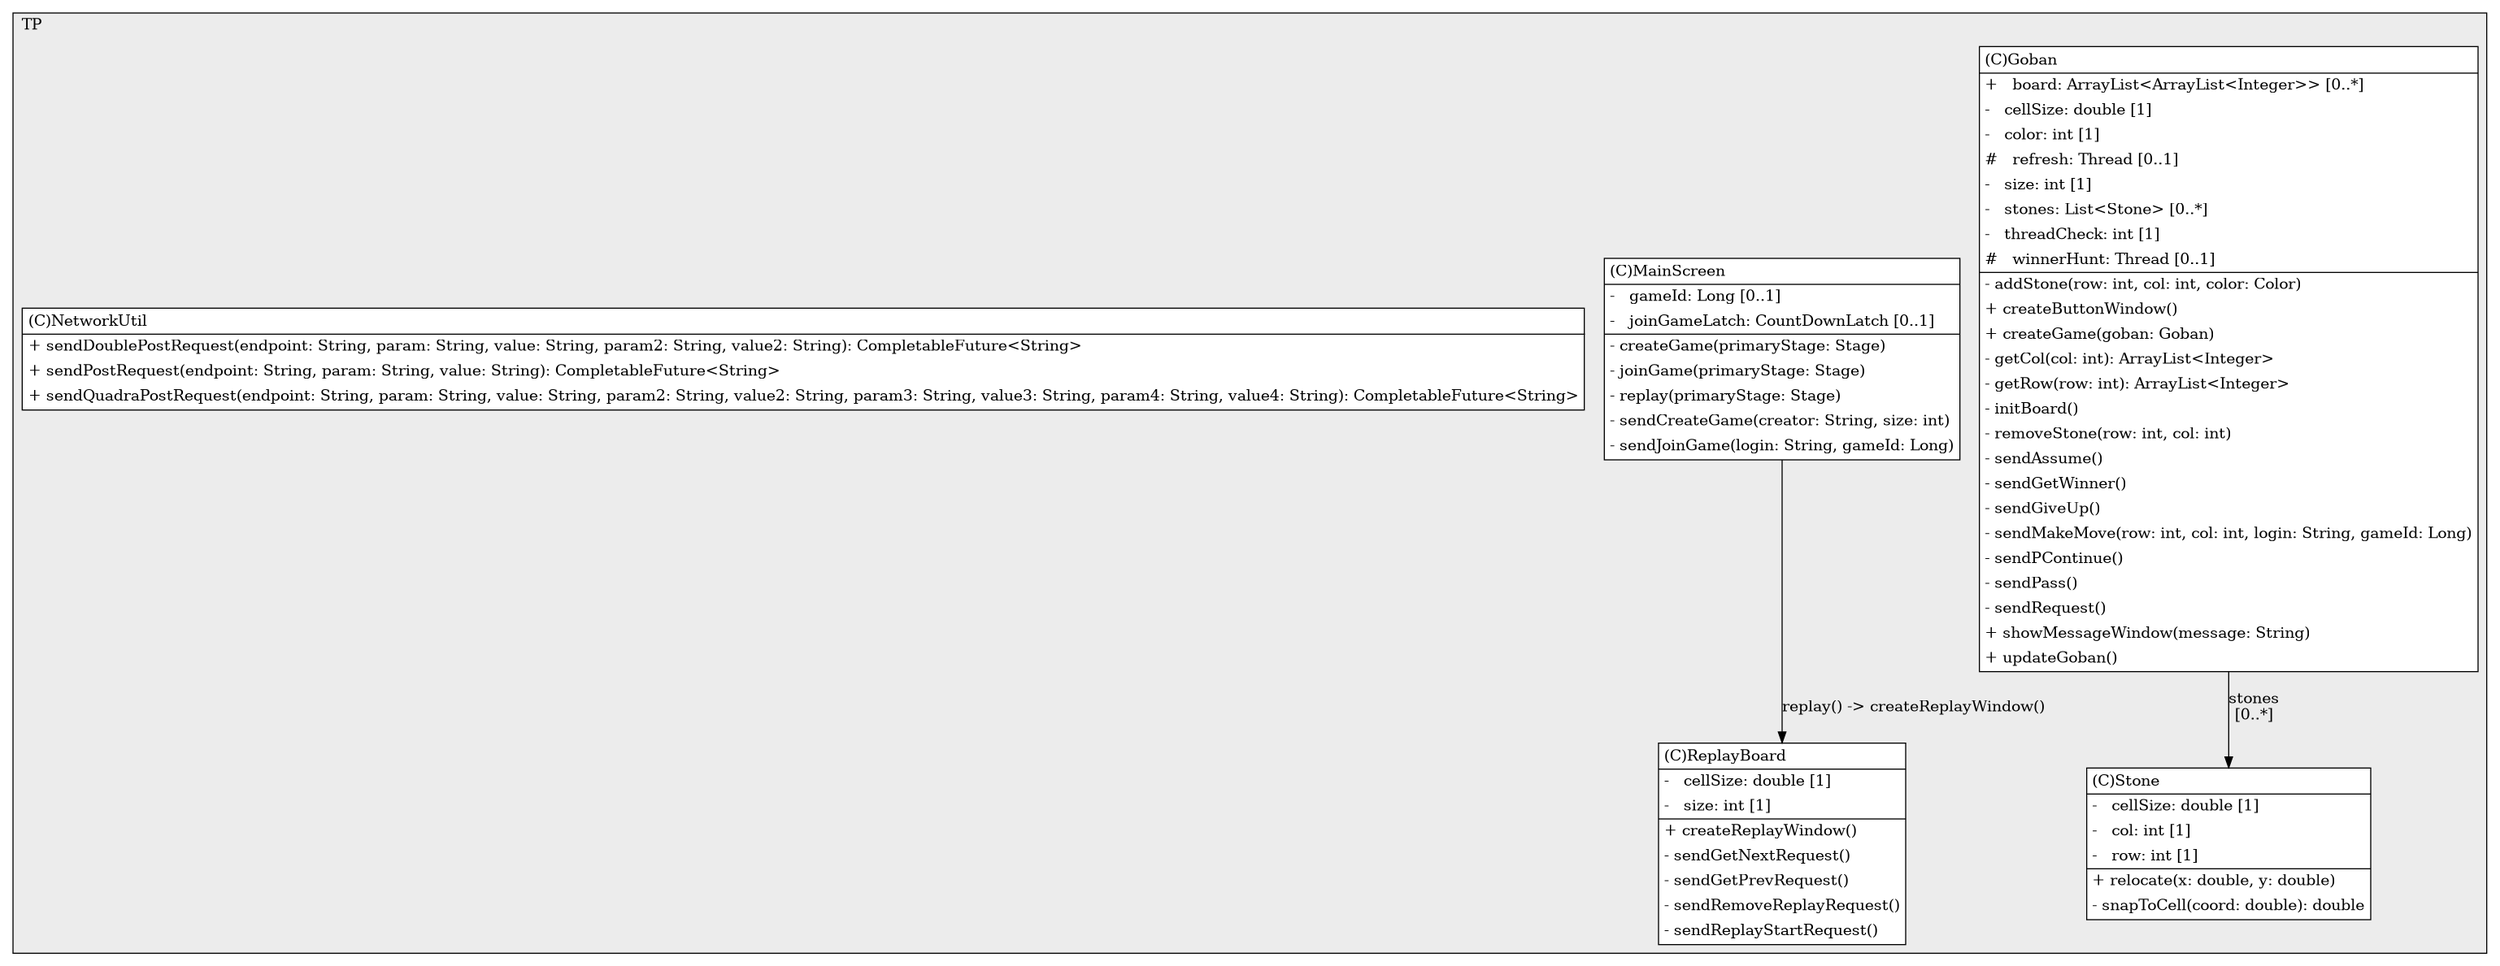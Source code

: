 @startuml

/' diagram meta data start
config=StructureConfiguration;
{
  "projectClassification": {
    "searchMode": "OpenProject", // OpenProject, AllProjects
    "includedProjects": "",
    "pathEndKeywords": "*.impl",
    "isClientPath": "",
    "isClientName": "",
    "isTestPath": "",
    "isTestName": "",
    "isMappingPath": "",
    "isMappingName": "",
    "isDataAccessPath": "",
    "isDataAccessName": "",
    "isDataStructurePath": "",
    "isDataStructureName": "",
    "isInterfaceStructuresPath": "",
    "isInterfaceStructuresName": "",
    "isEntryPointPath": "",
    "isEntryPointName": "",
    "treatFinalFieldsAsMandatory": false
  },
  "graphRestriction": {
    "classPackageExcludeFilter": "",
    "classPackageIncludeFilter": "",
    "classNameExcludeFilter": "",
    "classNameIncludeFilter": "",
    "methodNameExcludeFilter": "",
    "methodNameIncludeFilter": "",
    "removeByInheritance": "", // inheritance/annotation based filtering is done in a second step
    "removeByAnnotation": "",
    "removeByClassPackage": "", // cleanup the graph after inheritance/annotation based filtering is done
    "removeByClassName": "",
    "cutMappings": false,
    "cutEnum": true,
    "cutTests": true,
    "cutClient": true,
    "cutDataAccess": false,
    "cutInterfaceStructures": false,
    "cutDataStructures": false,
    "cutGetterAndSetter": true,
    "cutConstructors": true
  },
  "graphTraversal": {
    "forwardDepth": 3,
    "backwardDepth": 3,
    "classPackageExcludeFilter": "",
    "classPackageIncludeFilter": "",
    "classNameExcludeFilter": "",
    "classNameIncludeFilter": "",
    "methodNameExcludeFilter": "",
    "methodNameIncludeFilter": "",
    "hideMappings": false,
    "hideDataStructures": false,
    "hidePrivateMethods": true,
    "hideInterfaceCalls": true, // indirection: implementation -> interface (is hidden) -> implementation
    "onlyShowApplicationEntryPoints": false, // root node is included
    "useMethodCallsForStructureDiagram": "ForwardOnly" // ForwardOnly, BothDirections, No
  },
  "details": {
    "aggregation": "GroupByClass", // ByClass, GroupByClass, None
    "showClassGenericTypes": true,
    "showMethods": true,
    "showMethodParameterNames": true,
    "showMethodParameterTypes": true,
    "showMethodReturnType": true,
    "showPackageLevels": 2,
    "showDetailedClassStructure": true
  },
  "rootClass": "com.TP.MainScreen",
  "extensionCallbackMethod": "" // qualified.class.name#methodName - signature: public static String method(String)
}
diagram meta data end '/



digraph g {
    rankdir="TB"
    splines=polyline
    

'nodes 
subgraph cluster_2684 { 
   	label=TP
	labeljust=l
	fillcolor="#ececec"
	style=filled
   
   Goban1354876407[
	label=<<TABLE BORDER="1" CELLBORDER="0" CELLPADDING="4" CELLSPACING="0">
<TR><TD ALIGN="LEFT" >(C)Goban</TD></TR>
<HR/>
<TR><TD ALIGN="LEFT" >+   board: ArrayList&lt;ArrayList&lt;Integer&gt;&gt; [0..*]</TD></TR>
<TR><TD ALIGN="LEFT" >-   cellSize: double [1]</TD></TR>
<TR><TD ALIGN="LEFT" >-   color: int [1]</TD></TR>
<TR><TD ALIGN="LEFT" >#   refresh: Thread [0..1]</TD></TR>
<TR><TD ALIGN="LEFT" >-   size: int [1]</TD></TR>
<TR><TD ALIGN="LEFT" >-   stones: List&lt;Stone&gt; [0..*]</TD></TR>
<TR><TD ALIGN="LEFT" >-   threadCheck: int [1]</TD></TR>
<TR><TD ALIGN="LEFT" >#   winnerHunt: Thread [0..1]</TD></TR>
<HR/>
<TR><TD ALIGN="LEFT" >- addStone(row: int, col: int, color: Color)</TD></TR>
<TR><TD ALIGN="LEFT" >+ createButtonWindow()</TD></TR>
<TR><TD ALIGN="LEFT" >+ createGame(goban: Goban)</TD></TR>
<TR><TD ALIGN="LEFT" >- getCol(col: int): ArrayList&lt;Integer&gt;</TD></TR>
<TR><TD ALIGN="LEFT" >- getRow(row: int): ArrayList&lt;Integer&gt;</TD></TR>
<TR><TD ALIGN="LEFT" >- initBoard()</TD></TR>
<TR><TD ALIGN="LEFT" >- removeStone(row: int, col: int)</TD></TR>
<TR><TD ALIGN="LEFT" >- sendAssume()</TD></TR>
<TR><TD ALIGN="LEFT" >- sendGetWinner()</TD></TR>
<TR><TD ALIGN="LEFT" >- sendGiveUp()</TD></TR>
<TR><TD ALIGN="LEFT" >- sendMakeMove(row: int, col: int, login: String, gameId: Long)</TD></TR>
<TR><TD ALIGN="LEFT" >- sendPContinue()</TD></TR>
<TR><TD ALIGN="LEFT" >- sendPass()</TD></TR>
<TR><TD ALIGN="LEFT" >- sendRequest()</TD></TR>
<TR><TD ALIGN="LEFT" >+ showMessageWindow(message: String)</TD></TR>
<TR><TD ALIGN="LEFT" >+ updateGoban()</TD></TR>
</TABLE>>
	style=filled
	margin=0
	shape=plaintext
	fillcolor="#FFFFFF"
];

MainScreen1354876407[
	label=<<TABLE BORDER="1" CELLBORDER="0" CELLPADDING="4" CELLSPACING="0">
<TR><TD ALIGN="LEFT" >(C)MainScreen</TD></TR>
<HR/>
<TR><TD ALIGN="LEFT" >-   gameId: Long [0..1]</TD></TR>
<TR><TD ALIGN="LEFT" >-   joinGameLatch: CountDownLatch [0..1]</TD></TR>
<HR/>
<TR><TD ALIGN="LEFT" >- createGame(primaryStage: Stage)</TD></TR>
<TR><TD ALIGN="LEFT" >- joinGame(primaryStage: Stage)</TD></TR>
<TR><TD ALIGN="LEFT" >- replay(primaryStage: Stage)</TD></TR>
<TR><TD ALIGN="LEFT" >- sendCreateGame(creator: String, size: int)</TD></TR>
<TR><TD ALIGN="LEFT" >- sendJoinGame(login: String, gameId: Long)</TD></TR>
</TABLE>>
	style=filled
	margin=0
	shape=plaintext
	fillcolor="#FFFFFF"
];

NetworkUtil1354876407[
	label=<<TABLE BORDER="1" CELLBORDER="0" CELLPADDING="4" CELLSPACING="0">
<TR><TD ALIGN="LEFT" >(C)NetworkUtil</TD></TR>
<HR/>
<TR><TD ALIGN="LEFT" >+ sendDoublePostRequest(endpoint: String, param: String, value: String, param2: String, value2: String): CompletableFuture&lt;String&gt;</TD></TR>
<TR><TD ALIGN="LEFT" >+ sendPostRequest(endpoint: String, param: String, value: String): CompletableFuture&lt;String&gt;</TD></TR>
<TR><TD ALIGN="LEFT" >+ sendQuadraPostRequest(endpoint: String, param: String, value: String, param2: String, value2: String, param3: String, value3: String, param4: String, value4: String): CompletableFuture&lt;String&gt;</TD></TR>
</TABLE>>
	style=filled
	margin=0
	shape=plaintext
	fillcolor="#FFFFFF"
];

ReplayBoard1354876407[
	label=<<TABLE BORDER="1" CELLBORDER="0" CELLPADDING="4" CELLSPACING="0">
<TR><TD ALIGN="LEFT" >(C)ReplayBoard</TD></TR>
<HR/>
<TR><TD ALIGN="LEFT" >-   cellSize: double [1]</TD></TR>
<TR><TD ALIGN="LEFT" >-   size: int [1]</TD></TR>
<HR/>
<TR><TD ALIGN="LEFT" >+ createReplayWindow()</TD></TR>
<TR><TD ALIGN="LEFT" >- sendGetNextRequest()</TD></TR>
<TR><TD ALIGN="LEFT" >- sendGetPrevRequest()</TD></TR>
<TR><TD ALIGN="LEFT" >- sendRemoveReplayRequest()</TD></TR>
<TR><TD ALIGN="LEFT" >- sendReplayStartRequest()</TD></TR>
</TABLE>>
	style=filled
	margin=0
	shape=plaintext
	fillcolor="#FFFFFF"
];

Stone1354876407[
	label=<<TABLE BORDER="1" CELLBORDER="0" CELLPADDING="4" CELLSPACING="0">
<TR><TD ALIGN="LEFT" >(C)Stone</TD></TR>
<HR/>
<TR><TD ALIGN="LEFT" >-   cellSize: double [1]</TD></TR>
<TR><TD ALIGN="LEFT" >-   col: int [1]</TD></TR>
<TR><TD ALIGN="LEFT" >-   row: int [1]</TD></TR>
<HR/>
<TR><TD ALIGN="LEFT" >+ relocate(x: double, y: double)</TD></TR>
<TR><TD ALIGN="LEFT" >- snapToCell(coord: double): double</TD></TR>
</TABLE>>
	style=filled
	margin=0
	shape=plaintext
	fillcolor="#FFFFFF"
];
} 

'edges    
Goban1354876407 -> Stone1354876407[label="stones
[0..*]"];
MainScreen1354876407 -> ReplayBoard1354876407[label="replay() -> createReplayWindow()"];
    
}
@enduml